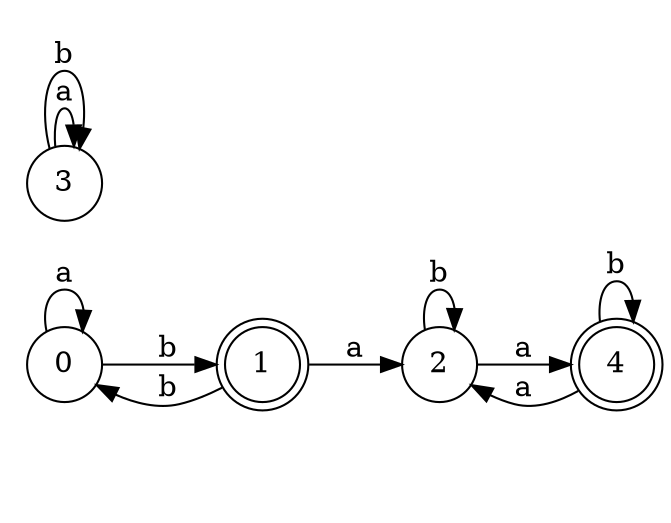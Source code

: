 digraph n4_1 {
__start0 [label="" shape="none"];

rankdir=LR;
size="8,5";

s0 [style="filled", color="black", fillcolor="white" shape="circle", label="0"];
s1 [style="rounded,filled", color="black", fillcolor="white" shape="doublecircle", label="1"];
s2 [style="filled", color="black", fillcolor="white" shape="circle", label="2"];
s3 [style="filled", color="black", fillcolor="white" shape="circle", label="3"];
s4 [style="rounded,filled", color="black", fillcolor="white" shape="doublecircle", label="4"];
s0 -> s0 [label="a"];
s0 -> s1 [label="b"];
s1 -> s2 [label="a"];
s1 -> s0 [label="b"];
s2 -> s4 [label="a"];
s2 -> s2 [label="b"];
s3 -> s3 [label="a"];
s3 -> s3 [label="b"];
s4 -> s2 [label="a"];
s4 -> s4 [label="b"];

}